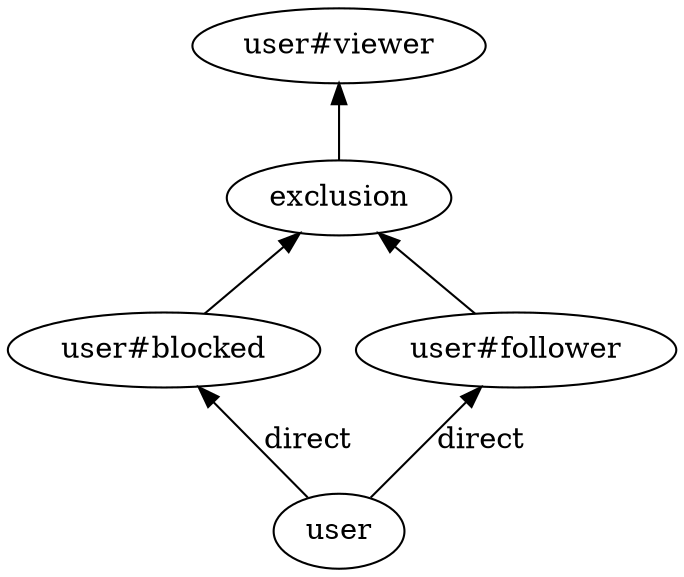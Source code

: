 digraph {
graph [
rankdir=BT
];

// Node definitions.
0 [label=user];
1 [label="user#blocked"];
2 [label="user#follower"];
3 [label="user#viewer"];
4 [label=exclusion];

// Edge definitions.
0 -> 1 [label=direct];
0 -> 2 [label=direct];
1 -> 4;
2 -> 4;
4 -> 3;
}